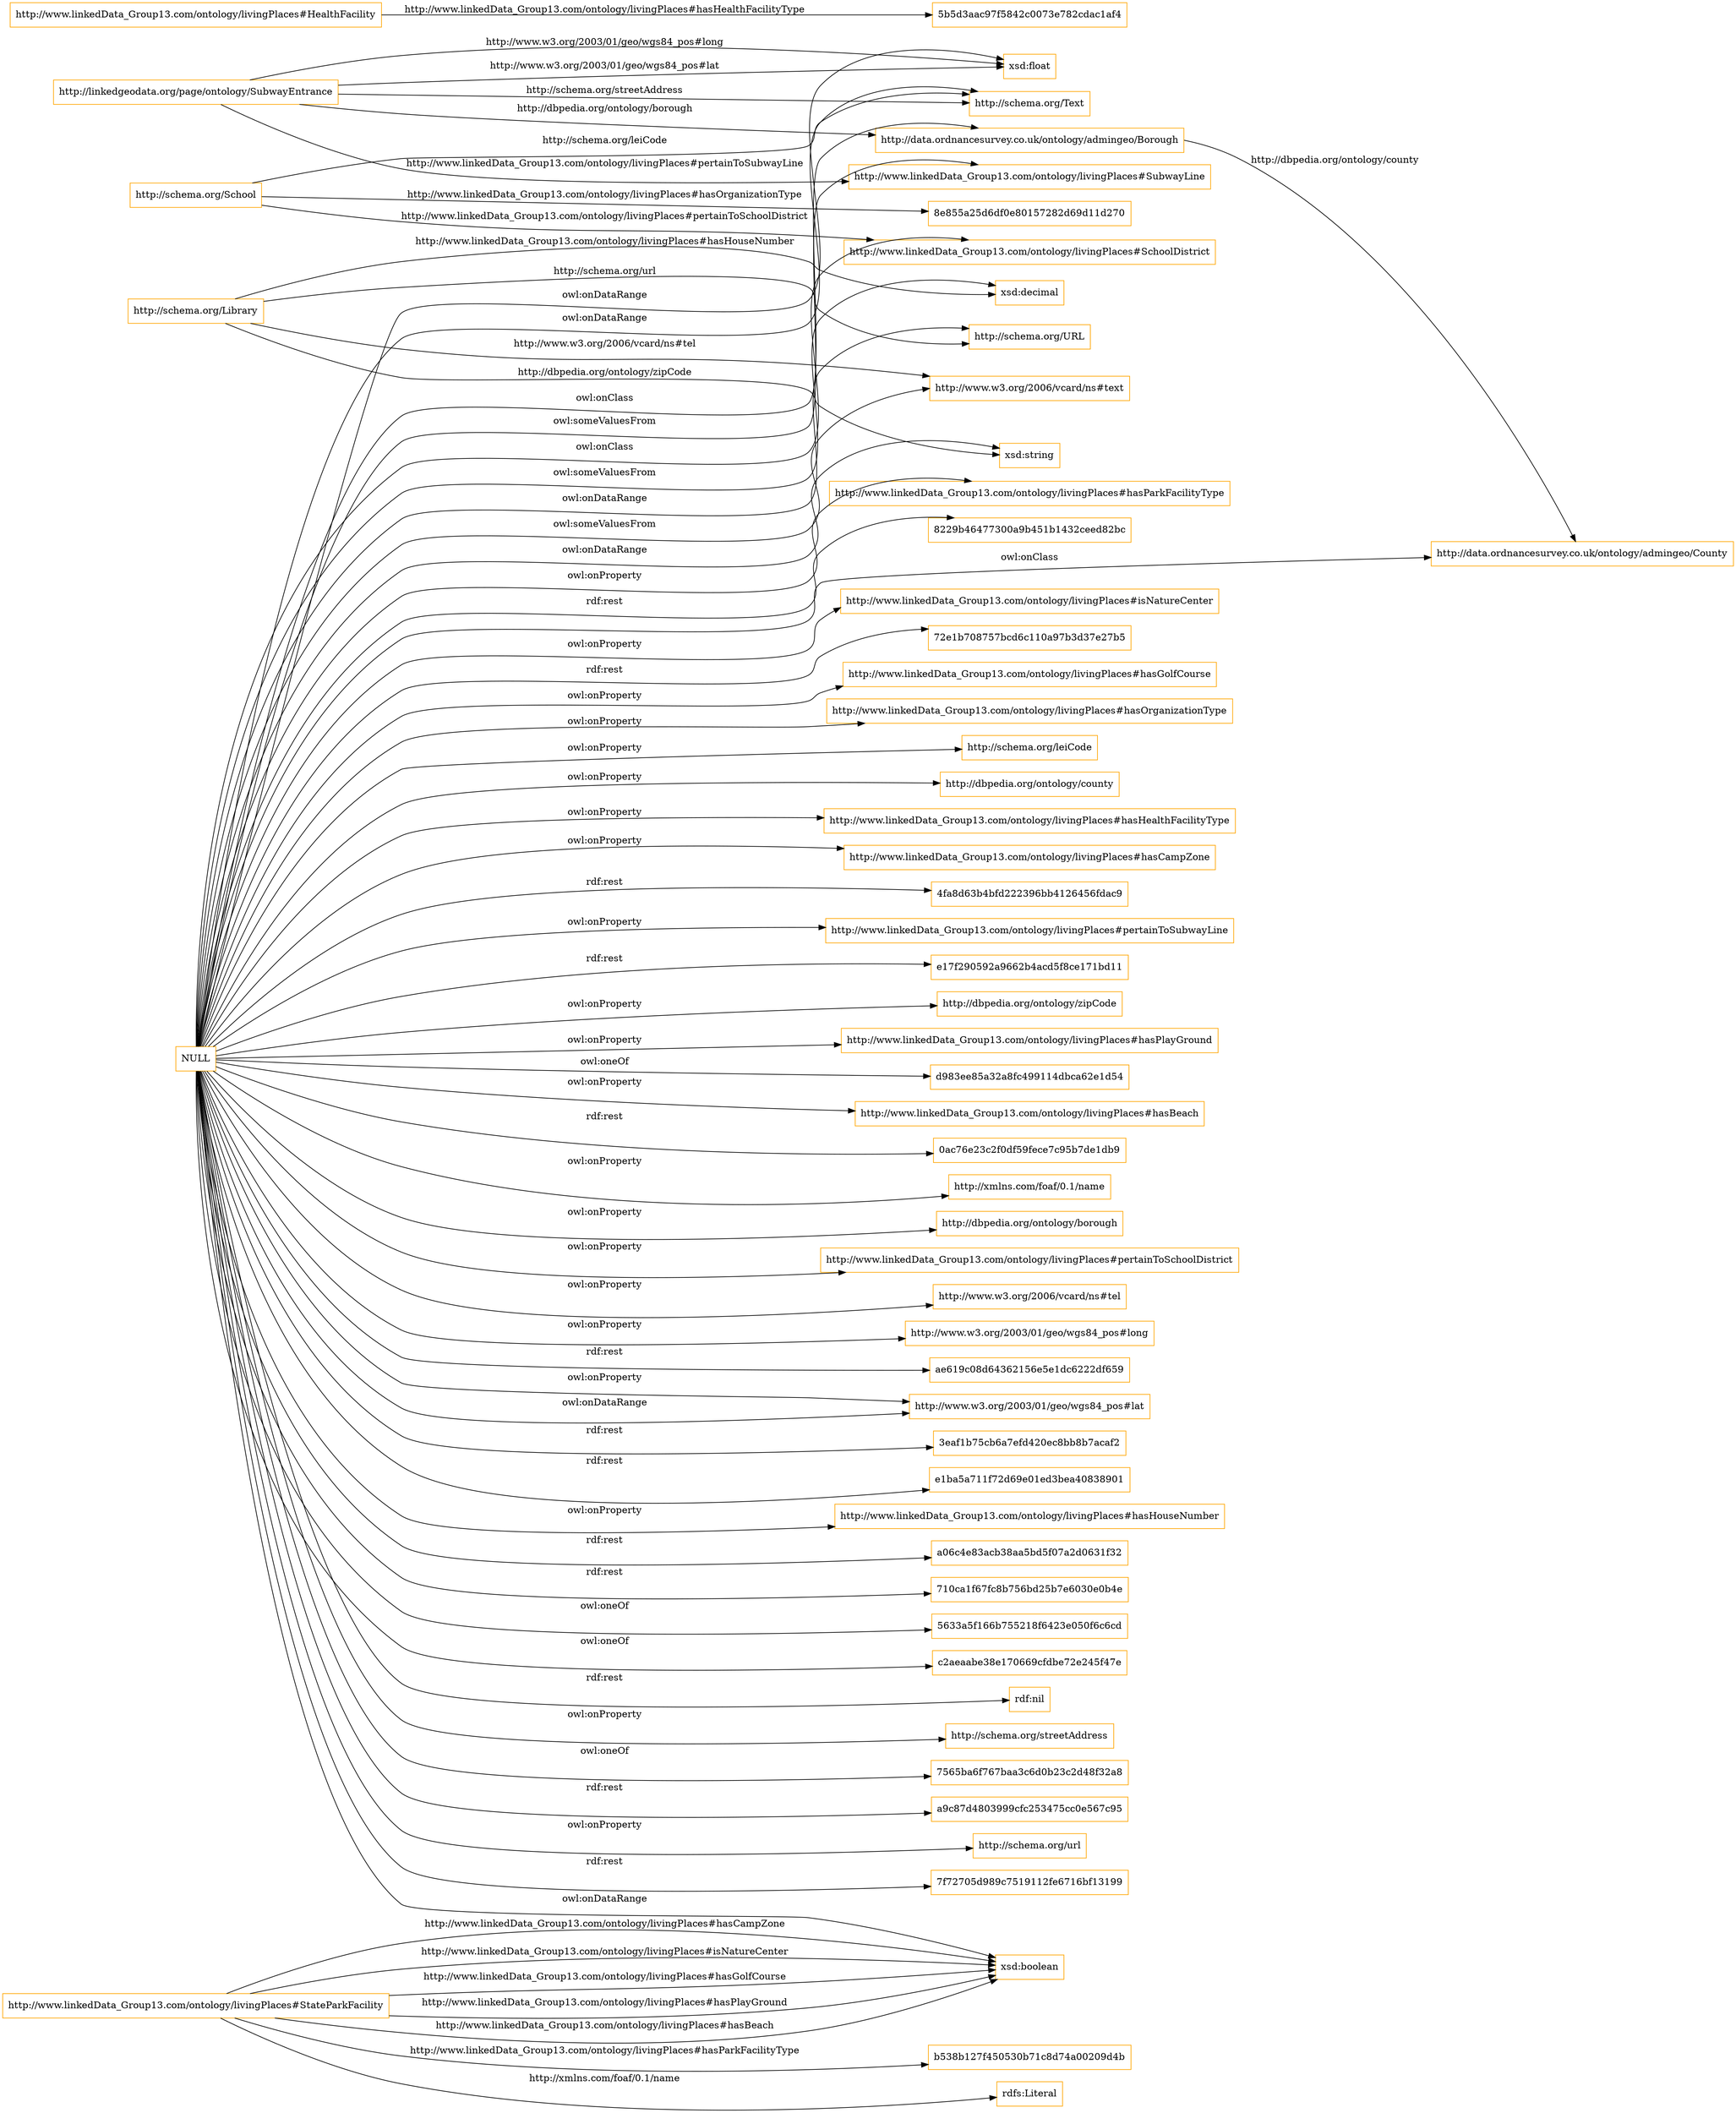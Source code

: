 digraph ar2dtool_diagram { 
rankdir=LR;
size="1501"
node [shape = rectangle, color="orange"]; "http://schema.org/School" "http://www.linkedData_Group13.com/ontology/livingPlaces#SubwayLine" "http://schema.org/Library" "http://data.ordnancesurvey.co.uk/ontology/admingeo/County" "http://linkedgeodata.org/page/ontology/SubwayEntrance" "http://www.linkedData_Group13.com/ontology/livingPlaces#StateParkFacility" "http://www.linkedData_Group13.com/ontology/livingPlaces#SchoolDistrict" "http://www.linkedData_Group13.com/ontology/livingPlaces#HealthFacility" "http://data.ordnancesurvey.co.uk/ontology/admingeo/Borough" ; /*classes style*/
	"NULL" -> "http://schema.org/leiCode" [ label = "owl:onProperty" ];
	"NULL" -> "http://dbpedia.org/ontology/county" [ label = "owl:onProperty" ];
	"NULL" -> "http://www.linkedData_Group13.com/ontology/livingPlaces#hasHealthFacilityType" [ label = "owl:onProperty" ];
	"NULL" -> "http://www.linkedData_Group13.com/ontology/livingPlaces#hasCampZone" [ label = "owl:onProperty" ];
	"NULL" -> "4fa8d63b4bfd222396bb4126456fdac9" [ label = "rdf:rest" ];
	"NULL" -> "http://www.linkedData_Group13.com/ontology/livingPlaces#pertainToSubwayLine" [ label = "owl:onProperty" ];
	"NULL" -> "e17f290592a9662b4acd5f8ce171bd11" [ label = "rdf:rest" ];
	"NULL" -> "http://dbpedia.org/ontology/zipCode" [ label = "owl:onProperty" ];
	"NULL" -> "xsd:float" [ label = "owl:onDataRange" ];
	"NULL" -> "http://www.linkedData_Group13.com/ontology/livingPlaces#hasPlayGround" [ label = "owl:onProperty" ];
	"NULL" -> "d983ee85a32a8fc499114dbca62e1d54" [ label = "owl:oneOf" ];
	"NULL" -> "http://www.linkedData_Group13.com/ontology/livingPlaces#SchoolDistrict" [ label = "owl:onClass" ];
	"NULL" -> "http://www.linkedData_Group13.com/ontology/livingPlaces#hasBeach" [ label = "owl:onProperty" ];
	"NULL" -> "0ac76e23c2f0df59fece7c95b7de1db9" [ label = "rdf:rest" ];
	"NULL" -> "http://www.linkedData_Group13.com/ontology/livingPlaces#SubwayLine" [ label = "owl:someValuesFrom" ];
	"NULL" -> "http://xmlns.com/foaf/0.1/name" [ label = "owl:onProperty" ];
	"NULL" -> "http://dbpedia.org/ontology/borough" [ label = "owl:onProperty" ];
	"NULL" -> "http://www.linkedData_Group13.com/ontology/livingPlaces#pertainToSchoolDistrict" [ label = "owl:onProperty" ];
	"NULL" -> "xsd:decimal" [ label = "owl:someValuesFrom" ];
	"NULL" -> "http://www.w3.org/2003/01/geo/wgs84_pos#lat" [ label = "owl:onDataRange" ];
	"NULL" -> "http://data.ordnancesurvey.co.uk/ontology/admingeo/Borough" [ label = "owl:onClass" ];
	"NULL" -> "3eaf1b75cb6a7efd420ec8bb8b7acaf2" [ label = "rdf:rest" ];
	"NULL" -> "e1ba5a711f72d69e01ed3bea40838901" [ label = "rdf:rest" ];
	"NULL" -> "http://www.linkedData_Group13.com/ontology/livingPlaces#hasHouseNumber" [ label = "owl:onProperty" ];
	"NULL" -> "http://schema.org/URL" [ label = "owl:onDataRange" ];
	"NULL" -> "a06c4e83acb38aa5bd5f07a2d0631f32" [ label = "rdf:rest" ];
	"NULL" -> "710ca1f67fc8b756bd25b7e6030e0b4e" [ label = "rdf:rest" ];
	"NULL" -> "5633a5f166b755218f6423e050f6c6cd" [ label = "owl:oneOf" ];
	"NULL" -> "c2aeaabe38e170669cfdbe72e245f47e" [ label = "owl:oneOf" ];
	"NULL" -> "rdf:nil" [ label = "rdf:rest" ];
	"NULL" -> "http://schema.org/streetAddress" [ label = "owl:onProperty" ];
	"NULL" -> "7565ba6f767baa3c6d0b23c2d48f32a8" [ label = "owl:oneOf" ];
	"NULL" -> "a9c87d4803999cfc253475cc0e567c95" [ label = "rdf:rest" ];
	"NULL" -> "http://www.w3.org/2006/vcard/ns#text" [ label = "owl:someValuesFrom" ];
	"NULL" -> "http://schema.org/url" [ label = "owl:onProperty" ];
	"NULL" -> "7f72705d989c7519112fe6716bf13199" [ label = "rdf:rest" ];
	"NULL" -> "http://www.linkedData_Group13.com/ontology/livingPlaces#hasParkFacilityType" [ label = "owl:onProperty" ];
	"NULL" -> "8229b46477300a9b451b1432ceed82bc" [ label = "rdf:rest" ];
	"NULL" -> "http://www.linkedData_Group13.com/ontology/livingPlaces#isNatureCenter" [ label = "owl:onProperty" ];
	"NULL" -> "72e1b708757bcd6c110a97b3d37e27b5" [ label = "rdf:rest" ];
	"NULL" -> "http://www.linkedData_Group13.com/ontology/livingPlaces#hasGolfCourse" [ label = "owl:onProperty" ];
	"NULL" -> "http://www.linkedData_Group13.com/ontology/livingPlaces#hasOrganizationType" [ label = "owl:onProperty" ];
	"NULL" -> "xsd:string" [ label = "owl:onDataRange" ];
	"NULL" -> "http://schema.org/Text" [ label = "owl:onDataRange" ];
	"NULL" -> "http://www.w3.org/2006/vcard/ns#tel" [ label = "owl:onProperty" ];
	"NULL" -> "http://data.ordnancesurvey.co.uk/ontology/admingeo/County" [ label = "owl:onClass" ];
	"NULL" -> "xsd:boolean" [ label = "owl:onDataRange" ];
	"NULL" -> "http://www.w3.org/2003/01/geo/wgs84_pos#long" [ label = "owl:onProperty" ];
	"NULL" -> "http://www.w3.org/2003/01/geo/wgs84_pos#lat" [ label = "owl:onProperty" ];
	"NULL" -> "ae619c08d64362156e5e1dc6222df659" [ label = "rdf:rest" ];
	"http://www.linkedData_Group13.com/ontology/livingPlaces#StateParkFacility" -> "xsd:boolean" [ label = "http://www.linkedData_Group13.com/ontology/livingPlaces#hasBeach" ];
	"http://schema.org/Library" -> "xsd:decimal" [ label = "http://www.linkedData_Group13.com/ontology/livingPlaces#hasHouseNumber" ];
	"http://www.linkedData_Group13.com/ontology/livingPlaces#StateParkFacility" -> "b538b127f450530b71c8d74a00209d4b" [ label = "http://www.linkedData_Group13.com/ontology/livingPlaces#hasParkFacilityType" ];
	"http://www.linkedData_Group13.com/ontology/livingPlaces#StateParkFacility" -> "xsd:boolean" [ label = "http://www.linkedData_Group13.com/ontology/livingPlaces#hasCampZone" ];
	"http://schema.org/Library" -> "http://schema.org/URL" [ label = "http://schema.org/url" ];
	"http://schema.org/School" -> "http://www.linkedData_Group13.com/ontology/livingPlaces#SchoolDistrict" [ label = "http://www.linkedData_Group13.com/ontology/livingPlaces#pertainToSchoolDistrict" ];
	"http://schema.org/Library" -> "http://www.w3.org/2006/vcard/ns#text" [ label = "http://www.w3.org/2006/vcard/ns#tel" ];
	"http://schema.org/School" -> "http://schema.org/Text" [ label = "http://schema.org/leiCode" ];
	"http://www.linkedData_Group13.com/ontology/livingPlaces#StateParkFacility" -> "rdfs:Literal" [ label = "http://xmlns.com/foaf/0.1/name" ];
	"http://www.linkedData_Group13.com/ontology/livingPlaces#StateParkFacility" -> "xsd:boolean" [ label = "http://www.linkedData_Group13.com/ontology/livingPlaces#isNatureCenter" ];
	"http://linkedgeodata.org/page/ontology/SubwayEntrance" -> "http://data.ordnancesurvey.co.uk/ontology/admingeo/Borough" [ label = "http://dbpedia.org/ontology/borough" ];
	"http://www.linkedData_Group13.com/ontology/livingPlaces#StateParkFacility" -> "xsd:boolean" [ label = "http://www.linkedData_Group13.com/ontology/livingPlaces#hasGolfCourse" ];
	"http://data.ordnancesurvey.co.uk/ontology/admingeo/Borough" -> "http://data.ordnancesurvey.co.uk/ontology/admingeo/County" [ label = "http://dbpedia.org/ontology/county" ];
	"http://schema.org/Library" -> "xsd:string" [ label = "http://dbpedia.org/ontology/zipCode" ];
	"http://linkedgeodata.org/page/ontology/SubwayEntrance" -> "xsd:float" [ label = "http://www.w3.org/2003/01/geo/wgs84_pos#long" ];
	"http://www.linkedData_Group13.com/ontology/livingPlaces#StateParkFacility" -> "xsd:boolean" [ label = "http://www.linkedData_Group13.com/ontology/livingPlaces#hasPlayGround" ];
	"http://linkedgeodata.org/page/ontology/SubwayEntrance" -> "http://www.linkedData_Group13.com/ontology/livingPlaces#SubwayLine" [ label = "http://www.linkedData_Group13.com/ontology/livingPlaces#pertainToSubwayLine" ];
	"http://linkedgeodata.org/page/ontology/SubwayEntrance" -> "http://schema.org/Text" [ label = "http://schema.org/streetAddress" ];
	"http://schema.org/School" -> "8e855a25d6df0e80157282d69d11d270" [ label = "http://www.linkedData_Group13.com/ontology/livingPlaces#hasOrganizationType" ];
	"http://www.linkedData_Group13.com/ontology/livingPlaces#HealthFacility" -> "5b5d3aac97f5842c0073e782cdac1af4" [ label = "http://www.linkedData_Group13.com/ontology/livingPlaces#hasHealthFacilityType" ];
	"http://linkedgeodata.org/page/ontology/SubwayEntrance" -> "xsd:float" [ label = "http://www.w3.org/2003/01/geo/wgs84_pos#lat" ];

}
